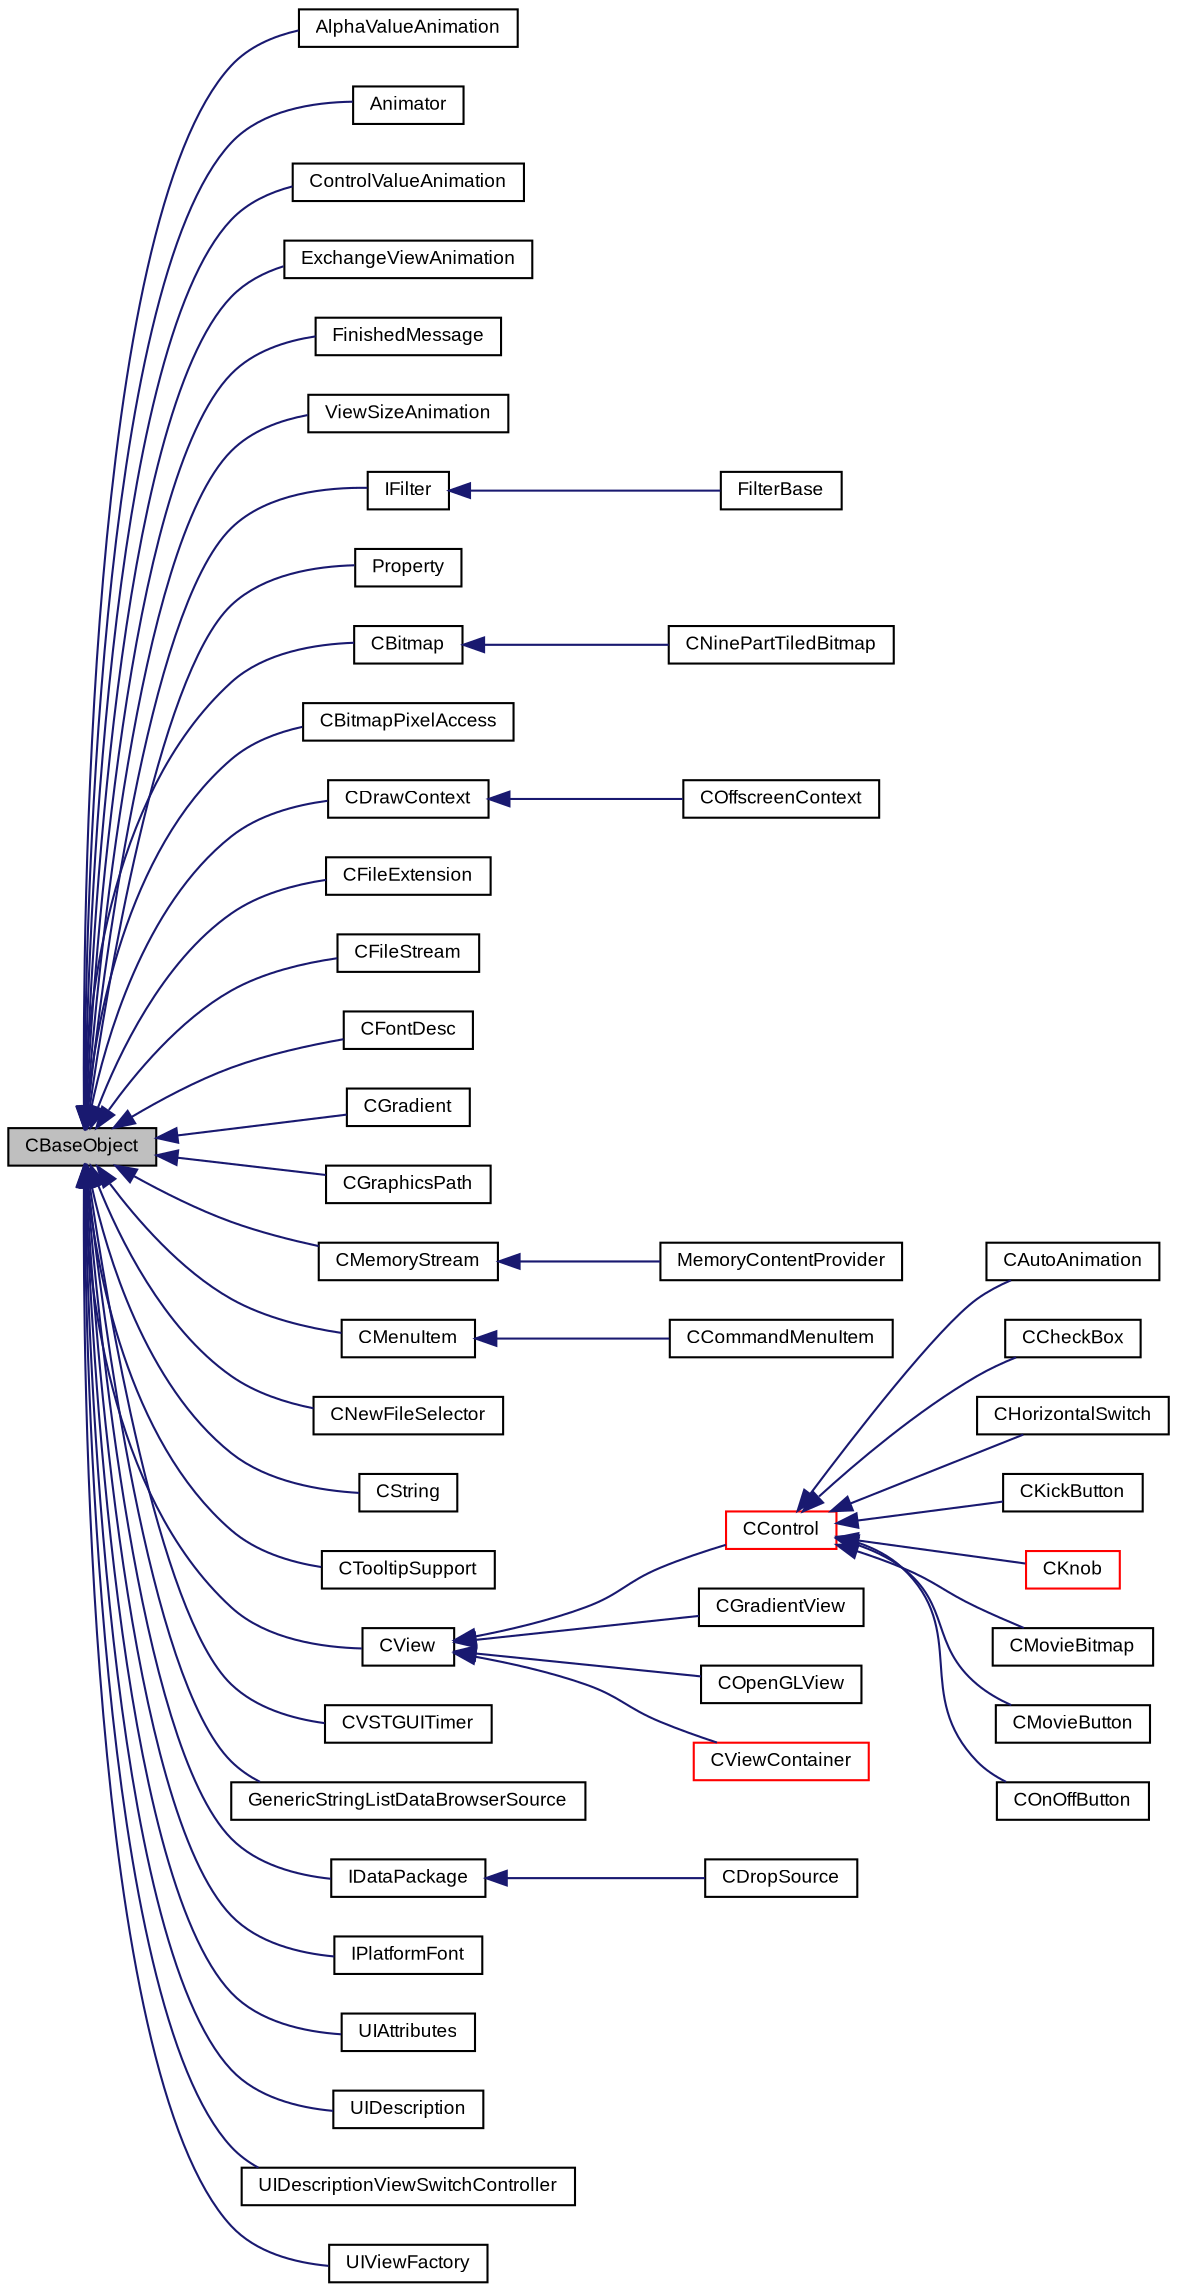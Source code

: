 digraph G
{
  bgcolor="transparent";
  edge [fontname="Arial",fontsize="9",labelfontname="Arial",labelfontsize="9"];
  node [fontname="Arial",fontsize="9",shape=record];
  rankdir=LR;
  Node1 [label="CBaseObject",height=0.2,width=0.4,color="black", fillcolor="grey75", style="filled" fontcolor="black"];
  Node1 -> Node2 [dir=back,color="midnightblue",fontsize="9",style="solid",fontname="Arial"];
  Node2 [label="AlphaValueAnimation",height=0.2,width=0.4,color="black",URL="$class_v_s_t_g_u_i_1_1_animation_1_1_alpha_value_animation.html",tooltip="animates the alpha value of the view"];
  Node1 -> Node3 [dir=back,color="midnightblue",fontsize="9",style="solid",fontname="Arial"];
  Node3 [label="Animator",height=0.2,width=0.4,color="black",URL="$class_v_s_t_g_u_i_1_1_animation_1_1_animator.html",tooltip="Animation runner."];
  Node1 -> Node4 [dir=back,color="midnightblue",fontsize="9",style="solid",fontname="Arial"];
  Node4 [label="ControlValueAnimation",height=0.2,width=0.4,color="black",URL="$class_v_s_t_g_u_i_1_1_animation_1_1_control_value_animation.html",tooltip="animates the value of a CControl"];
  Node1 -> Node5 [dir=back,color="midnightblue",fontsize="9",style="solid",fontname="Arial"];
  Node5 [label="ExchangeViewAnimation",height=0.2,width=0.4,color="black",URL="$class_v_s_t_g_u_i_1_1_animation_1_1_exchange_view_animation.html",tooltip="exchange a view by another view with an animation"];
  Node1 -> Node6 [dir=back,color="midnightblue",fontsize="9",style="solid",fontname="Arial"];
  Node6 [label="FinishedMessage",height=0.2,width=0.4,color="black",URL="$class_v_s_t_g_u_i_1_1_animation_1_1_finished_message.html",tooltip="Animation Finished Message Object."];
  Node1 -> Node7 [dir=back,color="midnightblue",fontsize="9",style="solid",fontname="Arial"];
  Node7 [label="ViewSizeAnimation",height=0.2,width=0.4,color="black",URL="$class_v_s_t_g_u_i_1_1_animation_1_1_view_size_animation.html",tooltip="animates the view size of the view"];
  Node1 -> Node8 [dir=back,color="midnightblue",fontsize="9",style="solid",fontname="Arial"];
  Node8 [label="IFilter",height=0.2,width=0.4,color="black",URL="$class_v_s_t_g_u_i_1_1_bitmap_filter_1_1_i_filter.html",tooltip="Filter Interface."];
  Node8 -> Node9 [dir=back,color="midnightblue",fontsize="9",style="solid",fontname="Arial"];
  Node9 [label="FilterBase",height=0.2,width=0.4,color="black",URL="$class_v_s_t_g_u_i_1_1_bitmap_filter_1_1_filter_base.html",tooltip="A Base Class for Implementing Bitmap Filters."];
  Node1 -> Node10 [dir=back,color="midnightblue",fontsize="9",style="solid",fontname="Arial"];
  Node10 [label="Property",height=0.2,width=0.4,color="black",URL="$class_v_s_t_g_u_i_1_1_bitmap_filter_1_1_property.html",tooltip="Filter Property."];
  Node1 -> Node11 [dir=back,color="midnightblue",fontsize="9",style="solid",fontname="Arial"];
  Node11 [label="CBitmap",height=0.2,width=0.4,color="black",URL="$class_v_s_t_g_u_i_1_1_c_bitmap.html",tooltip="Encapsulates various platform depended kinds of bitmaps."];
  Node11 -> Node12 [dir=back,color="midnightblue",fontsize="9",style="solid",fontname="Arial"];
  Node12 [label="CNinePartTiledBitmap",height=0.2,width=0.4,color="black",URL="$class_v_s_t_g_u_i_1_1_c_nine_part_tiled_bitmap.html",tooltip="a nine-part tiled bitmap"];
  Node1 -> Node13 [dir=back,color="midnightblue",fontsize="9",style="solid",fontname="Arial"];
  Node13 [label="CBitmapPixelAccess",height=0.2,width=0.4,color="black",URL="$class_v_s_t_g_u_i_1_1_c_bitmap_pixel_access.html",tooltip="direct pixel access to a CBitmap"];
  Node1 -> Node14 [dir=back,color="midnightblue",fontsize="9",style="solid",fontname="Arial"];
  Node14 [label="CDrawContext",height=0.2,width=0.4,color="black",URL="$class_v_s_t_g_u_i_1_1_c_draw_context.html",tooltip="A drawing context encapsulates the drawing context of the underlying OS."];
  Node14 -> Node15 [dir=back,color="midnightblue",fontsize="9",style="solid",fontname="Arial"];
  Node15 [label="COffscreenContext",height=0.2,width=0.4,color="black",URL="$class_v_s_t_g_u_i_1_1_c_offscreen_context.html",tooltip="A draw context using a bitmap as it&#39;s back buffer."];
  Node1 -> Node16 [dir=back,color="midnightblue",fontsize="9",style="solid",fontname="Arial"];
  Node16 [label="CFileExtension",height=0.2,width=0.4,color="black",URL="$class_v_s_t_g_u_i_1_1_c_file_extension.html",tooltip="file extension description"];
  Node1 -> Node17 [dir=back,color="midnightblue",fontsize="9",style="solid",fontname="Arial"];
  Node17 [label="CFileStream",height=0.2,width=0.4,color="black",URL="$class_v_s_t_g_u_i_1_1_c_file_stream.html"];
  Node1 -> Node18 [dir=back,color="midnightblue",fontsize="9",style="solid",fontname="Arial"];
  Node18 [label="CFontDesc",height=0.2,width=0.4,color="black",URL="$class_v_s_t_g_u_i_1_1_c_font_desc.html",tooltip="font class"];
  Node1 -> Node19 [dir=back,color="midnightblue",fontsize="9",style="solid",fontname="Arial"];
  Node19 [label="CGradient",height=0.2,width=0.4,color="black",URL="$class_v_s_t_g_u_i_1_1_c_gradient.html",tooltip="Gradient Object [new in 4.0]."];
  Node1 -> Node20 [dir=back,color="midnightblue",fontsize="9",style="solid",fontname="Arial"];
  Node20 [label="CGraphicsPath",height=0.2,width=0.4,color="black",URL="$class_v_s_t_g_u_i_1_1_c_graphics_path.html",tooltip="Graphics Path Object."];
  Node1 -> Node21 [dir=back,color="midnightblue",fontsize="9",style="solid",fontname="Arial"];
  Node21 [label="CMemoryStream",height=0.2,width=0.4,color="black",URL="$class_v_s_t_g_u_i_1_1_c_memory_stream.html"];
  Node21 -> Node22 [dir=back,color="midnightblue",fontsize="9",style="solid",fontname="Arial"];
  Node22 [label="MemoryContentProvider",height=0.2,width=0.4,color="black",URL="$class_v_s_t_g_u_i_1_1_xml_1_1_memory_content_provider.html"];
  Node1 -> Node23 [dir=back,color="midnightblue",fontsize="9",style="solid",fontname="Arial"];
  Node23 [label="CMenuItem",height=0.2,width=0.4,color="black",URL="$class_v_s_t_g_u_i_1_1_c_menu_item.html",tooltip="a menu item"];
  Node23 -> Node24 [dir=back,color="midnightblue",fontsize="9",style="solid",fontname="Arial"];
  Node24 [label="CCommandMenuItem",height=0.2,width=0.4,color="black",URL="$class_v_s_t_g_u_i_1_1_c_command_menu_item.html",tooltip="a command menu item"];
  Node1 -> Node25 [dir=back,color="midnightblue",fontsize="9",style="solid",fontname="Arial"];
  Node25 [label="CNewFileSelector",height=0.2,width=0.4,color="black",URL="$class_v_s_t_g_u_i_1_1_c_new_file_selector.html",tooltip="New file selector class."];
  Node1 -> Node26 [dir=back,color="midnightblue",fontsize="9",style="solid",fontname="Arial"];
  Node26 [label="CString",height=0.2,width=0.4,color="black",URL="$class_v_s_t_g_u_i_1_1_c_string.html",tooltip="a string holder class"];
  Node1 -> Node27 [dir=back,color="midnightblue",fontsize="9",style="solid",fontname="Arial"];
  Node27 [label="CTooltipSupport",height=0.2,width=0.4,color="black",URL="$class_v_s_t_g_u_i_1_1_c_tooltip_support.html",tooltip="Generic Tooltip Support class."];
  Node1 -> Node28 [dir=back,color="midnightblue",fontsize="9",style="solid",fontname="Arial"];
  Node28 [label="CView",height=0.2,width=0.4,color="black",URL="$class_v_s_t_g_u_i_1_1_c_view.html",tooltip="Base Class of all view objects."];
  Node28 -> Node29 [dir=back,color="midnightblue",fontsize="9",style="solid",fontname="Arial"];
  Node29 [label="CControl",height=0.2,width=0.4,color="red",URL="$class_v_s_t_g_u_i_1_1_c_control.html",tooltip="base class of all VSTGUI controls"];
  Node29 -> Node30 [dir=back,color="midnightblue",fontsize="9",style="solid",fontname="Arial"];
  Node30 [label="CAutoAnimation",height=0.2,width=0.4,color="black",URL="$class_v_s_t_g_u_i_1_1_c_auto_animation.html"];
  Node29 -> Node31 [dir=back,color="midnightblue",fontsize="9",style="solid",fontname="Arial"];
  Node31 [label="CCheckBox",height=0.2,width=0.4,color="black",URL="$class_v_s_t_g_u_i_1_1_c_check_box.html",tooltip="a check box control with a title and 3 states"];
  Node29 -> Node32 [dir=back,color="midnightblue",fontsize="9",style="solid",fontname="Arial"];
  Node32 [label="CHorizontalSwitch",height=0.2,width=0.4,color="black",URL="$class_v_s_t_g_u_i_1_1_c_horizontal_switch.html",tooltip="a horizontal switch control"];
  Node29 -> Node33 [dir=back,color="midnightblue",fontsize="9",style="solid",fontname="Arial"];
  Node33 [label="CKickButton",height=0.2,width=0.4,color="black",URL="$class_v_s_t_g_u_i_1_1_c_kick_button.html"];
  Node29 -> Node34 [dir=back,color="midnightblue",fontsize="9",style="solid",fontname="Arial"];
  Node34 [label="CKnob",height=0.2,width=0.4,color="red",URL="$class_v_s_t_g_u_i_1_1_c_knob.html",tooltip="a knob control"];
  Node29 -> Node35 [dir=back,color="midnightblue",fontsize="9",style="solid",fontname="Arial"];
  Node35 [label="CMovieBitmap",height=0.2,width=0.4,color="black",URL="$class_v_s_t_g_u_i_1_1_c_movie_bitmap.html",tooltip="a bitmap view that displays different bitmaps according to its current value"];
  Node29 -> Node36 [dir=back,color="midnightblue",fontsize="9",style="solid",fontname="Arial"];
  Node36 [label="CMovieButton",height=0.2,width=0.4,color="black",URL="$class_v_s_t_g_u_i_1_1_c_movie_button.html",tooltip="a bi-states button with 2 subbitmaps"];
  Node29 -> Node37 [dir=back,color="midnightblue",fontsize="9",style="solid",fontname="Arial"];
  Node37 [label="COnOffButton",height=0.2,width=0.4,color="black",URL="$class_v_s_t_g_u_i_1_1_c_on_off_button.html",tooltip="a button control with 2 states"];
  Node28 -> Node38 [dir=back,color="midnightblue",fontsize="9",style="solid",fontname="Arial"];
  Node38 [label="CGradientView",height=0.2,width=0.4,color="black",URL="$class_v_s_t_g_u_i_1_1_c_gradient_view.html",tooltip="View which draws a gradient."];
  Node28 -> Node39 [dir=back,color="midnightblue",fontsize="9",style="solid",fontname="Arial"];
  Node39 [label="COpenGLView",height=0.2,width=0.4,color="black",URL="$class_v_s_t_g_u_i_1_1_c_open_g_l_view.html",tooltip="a subview which uses OpenGL for drawing"];
  Node28 -> Node40 [dir=back,color="midnightblue",fontsize="9",style="solid",fontname="Arial"];
  Node40 [label="CViewContainer",height=0.2,width=0.4,color="red",URL="$class_v_s_t_g_u_i_1_1_c_view_container.html",tooltip="Container Class of CView objects."];
  Node1 -> Node41 [dir=back,color="midnightblue",fontsize="9",style="solid",fontname="Arial"];
  Node41 [label="CVSTGUITimer",height=0.2,width=0.4,color="black",URL="$class_v_s_t_g_u_i_1_1_c_v_s_t_g_u_i_timer.html",tooltip="A timer class, which posts timer messages to CBaseObjects."];
  Node1 -> Node42 [dir=back,color="midnightblue",fontsize="9",style="solid",fontname="Arial"];
  Node42 [label="GenericStringListDataBrowserSource",height=0.2,width=0.4,color="black",URL="$class_v_s_t_g_u_i_1_1_generic_string_list_data_browser_source.html",tooltip="Generic string list data browser source."];
  Node1 -> Node43 [dir=back,color="midnightblue",fontsize="9",style="solid",fontname="Arial"];
  Node43 [label="IDataPackage",height=0.2,width=0.4,color="black",URL="$class_v_s_t_g_u_i_1_1_i_data_package.html",tooltip="interface for drag&amp;drop and clipboard data"];
  Node43 -> Node44 [dir=back,color="midnightblue",fontsize="9",style="solid",fontname="Arial"];
  Node44 [label="CDropSource",height=0.2,width=0.4,color="black",URL="$class_v_s_t_g_u_i_1_1_c_drop_source.html",tooltip="drop source"];
  Node1 -> Node45 [dir=back,color="midnightblue",fontsize="9",style="solid",fontname="Arial"];
  Node45 [label="IPlatformFont",height=0.2,width=0.4,color="black",URL="$class_v_s_t_g_u_i_1_1_i_platform_font.html",tooltip="platform font class"];
  Node1 -> Node46 [dir=back,color="midnightblue",fontsize="9",style="solid",fontname="Arial"];
  Node46 [label="UIAttributes",height=0.2,width=0.4,color="black",URL="$class_v_s_t_g_u_i_1_1_u_i_attributes.html"];
  Node1 -> Node47 [dir=back,color="midnightblue",fontsize="9",style="solid",fontname="Arial"];
  Node47 [label="UIDescription",height=0.2,width=0.4,color="black",URL="$class_v_s_t_g_u_i_1_1_u_i_description.html",tooltip="XML description parser and view creator."];
  Node1 -> Node48 [dir=back,color="midnightblue",fontsize="9",style="solid",fontname="Arial"];
  Node48 [label="UIDescriptionViewSwitchController",height=0.2,width=0.4,color="black",URL="$class_v_s_t_g_u_i_1_1_u_i_description_view_switch_controller.html"];
  Node1 -> Node49 [dir=back,color="midnightblue",fontsize="9",style="solid",fontname="Arial"];
  Node49 [label="UIViewFactory",height=0.2,width=0.4,color="black",URL="$class_v_s_t_g_u_i_1_1_u_i_view_factory.html",tooltip="Default view factory."];
}
